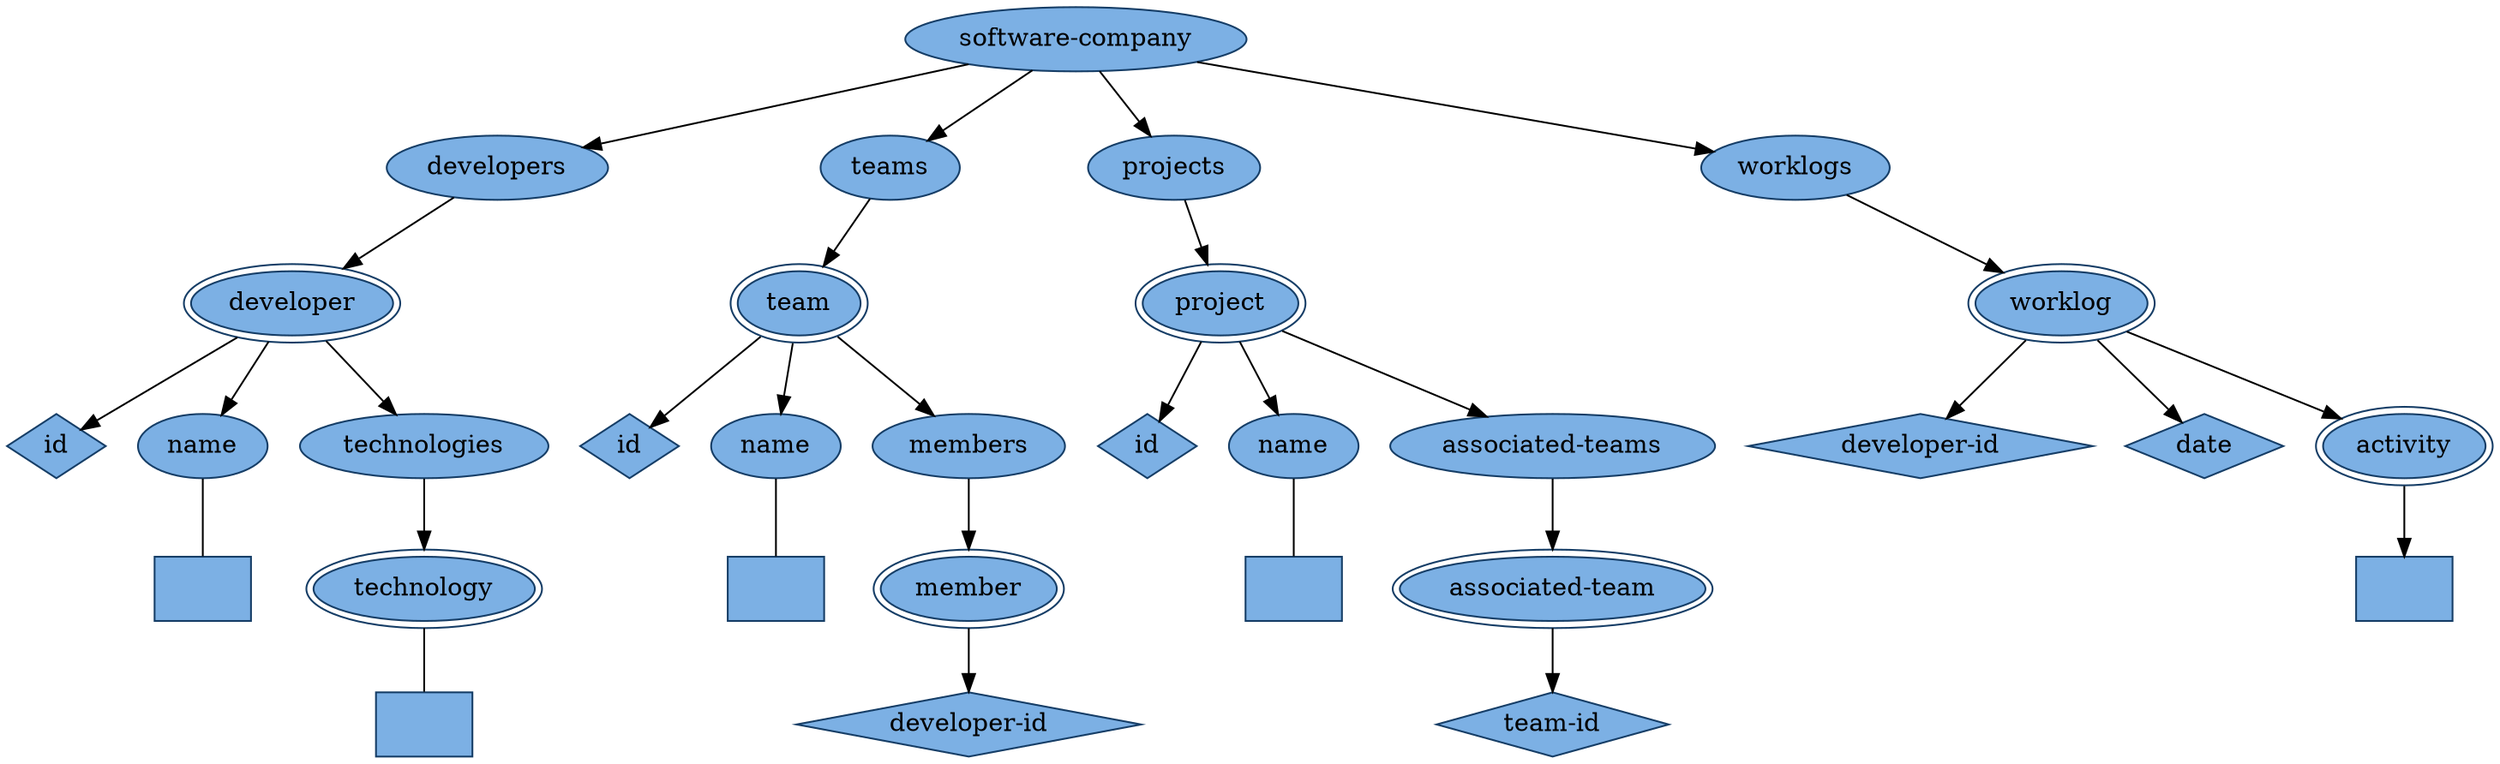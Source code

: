 digraph software_company {
  node [style=filled, fillcolor="#7cb0e4", color="#153d66"]

  node [shape=ellipse, peripheries=1]; { node[label="software-company"] software_company_element; }
  node [shape=ellipse, peripheries=1]; { node[label="developers"] developers_element; }
  node [shape=ellipse, peripheries=2]; { node[label="developer"] developer_element; }
  node [shape=diamond, peripheries=1]; { node[label="id"] developer_id_attribute; }
  node [shape=ellipse, peripheries=1]; { node[label="name"] developer_name_element; }
  node [shape=box, peripheries=1]; { node[label=""] developer_name_text; }
  node [shape=ellipse, peripheries=1]; { node[label="technologies"] technologies_element; }
  node [shape=ellipse, peripheries=2]; { node[label="technology"] technology_element; }
  node [shape=box, peripheries=1]; { node[label=""] technology_text; }
  node [shape=ellipse, peripheries=1]; { node[label="teams"] teams_element; }
  node [shape=ellipse, peripheries=2]; { node[label="team"] team_element; }
  node [shape=diamond, peripheries=1]; { node[label="id"] team_id_attribute; }
  node [shape=ellipse, peripheries=1]; { node[label="name"] team_name_element; }
  node [shape=box, peripheries=1]; { node[label=""] team_name_text; }
  node [shape=ellipse, peripheries=1]; { node[label="members"] members_element; }
  node [shape=ellipse, peripheries=2]; { node[label="member"] member_element; }
  node [shape=diamond, peripheries=1]; { node[label="developer-id"] member_developer_id_attribute; }
  node [shape=ellipse, peripheries=1]; { node[label="projects"] projects_element; }
  node [shape=ellipse, peripheries=2]; { node[label="project"] project_element; }
  node [shape=diamond, peripheries=1]; { node[label="id"] project_id_attribute; }
  node [shape=ellipse, peripheries=1]; { node[label="name"] project_name_element; }
  node [shape=box, peripheries=1]; { node[label=""] project_name_text; }
  node [shape=ellipse, peripheries=1]; { node[label="associated-teams"] associated_teams_element; }
  node [shape=ellipse, peripheries=2]; { node[label="associated-team"] associated_team_element; }
  node [shape=diamond, peripheries=1]; { node[label="team-id"] associated_team_id_attribute; }
  node [shape=ellipse, peripheries=1]; { node[label="worklogs"] worklogs_element; }
  node [shape=ellipse, peripheries=2]; { node[label="worklog"] worklog_element; }
  node [shape=diamond, peripheries=1]; { node[label="developer-id"] worklog_developer_id_attribute; }
  node [shape=diamond, peripheries=1]; { node[label="date"] date_attribute; }
  node [shape=ellipse, peripheries=2]; { node[label="activity"] activity_element; }
  node [shape=box, peripheries=1]; { node[label=""] activity_text; }

  edge[arrowhead=normal]; software_company_element -> developers_element;
  edge[arrowhead=normal]; developers_element -> developer_element;
  edge[arrowhead=normal]; developer_element -> developer_id_attribute;
  edge[arrowhead=normal]; developer_element -> developer_name_element;
  edge[arrowhead=none]; developer_name_element -> developer_name_text;
  edge[arrowhead=normal]; developer_element -> technologies_element;
  edge[arrowhead=normal]; technologies_element -> technology_element;
  edge[arrowhead=none]; technology_element -> technology_text;
  edge[arrowhead=normal]; software_company_element -> teams_element;
  edge[arrowhead=normal]; teams_element -> team_element;
  edge[arrowhead=normal]; team_element -> team_id_attribute;
  edge[arrowhead=normal]; team_element -> team_name_element;
  edge[arrowhead=none]; team_name_element -> team_name_text;
  edge[arrowhead=normal]; team_element -> members_element;
  edge[arrowhead=normal]; members_element -> member_element;
  edge[arrowhead=normal]; member_element -> member_developer_id_attribute;
  edge[arrowhead=normal]; software_company_element -> projects_element;
  edge[arrowhead=normal]; projects_element -> project_element;
  edge[arrowhead=normal]; project_element -> project_id_attribute;
  edge[arrowhead=normal]; project_element -> project_name_element;
  edge[arrowhead=none]; project_name_element -> project_name_text;
  edge[arrowhead=normal]; project_element -> associated_teams_element;
  edge[arrowhead=normal]; associated_teams_element -> associated_team_element;
  edge[arrowhead=normal]; associated_team_element -> associated_team_id_attribute;
  edge[arrowhead=normal]; software_company_element -> worklogs_element;
  edge[arrowhead=normal]; worklogs_element -> worklog_element;
  edge[arrowhead=normal]; worklog_element -> worklog_developer_id_attribute;
  edge[arrowhead=normal]; worklog_element -> date_attribute;
  edge[arrowhead=normal]; worklog_element -> activity_element;
  edge[arrowhead=normal]; activity_element -> activity_text;
}
